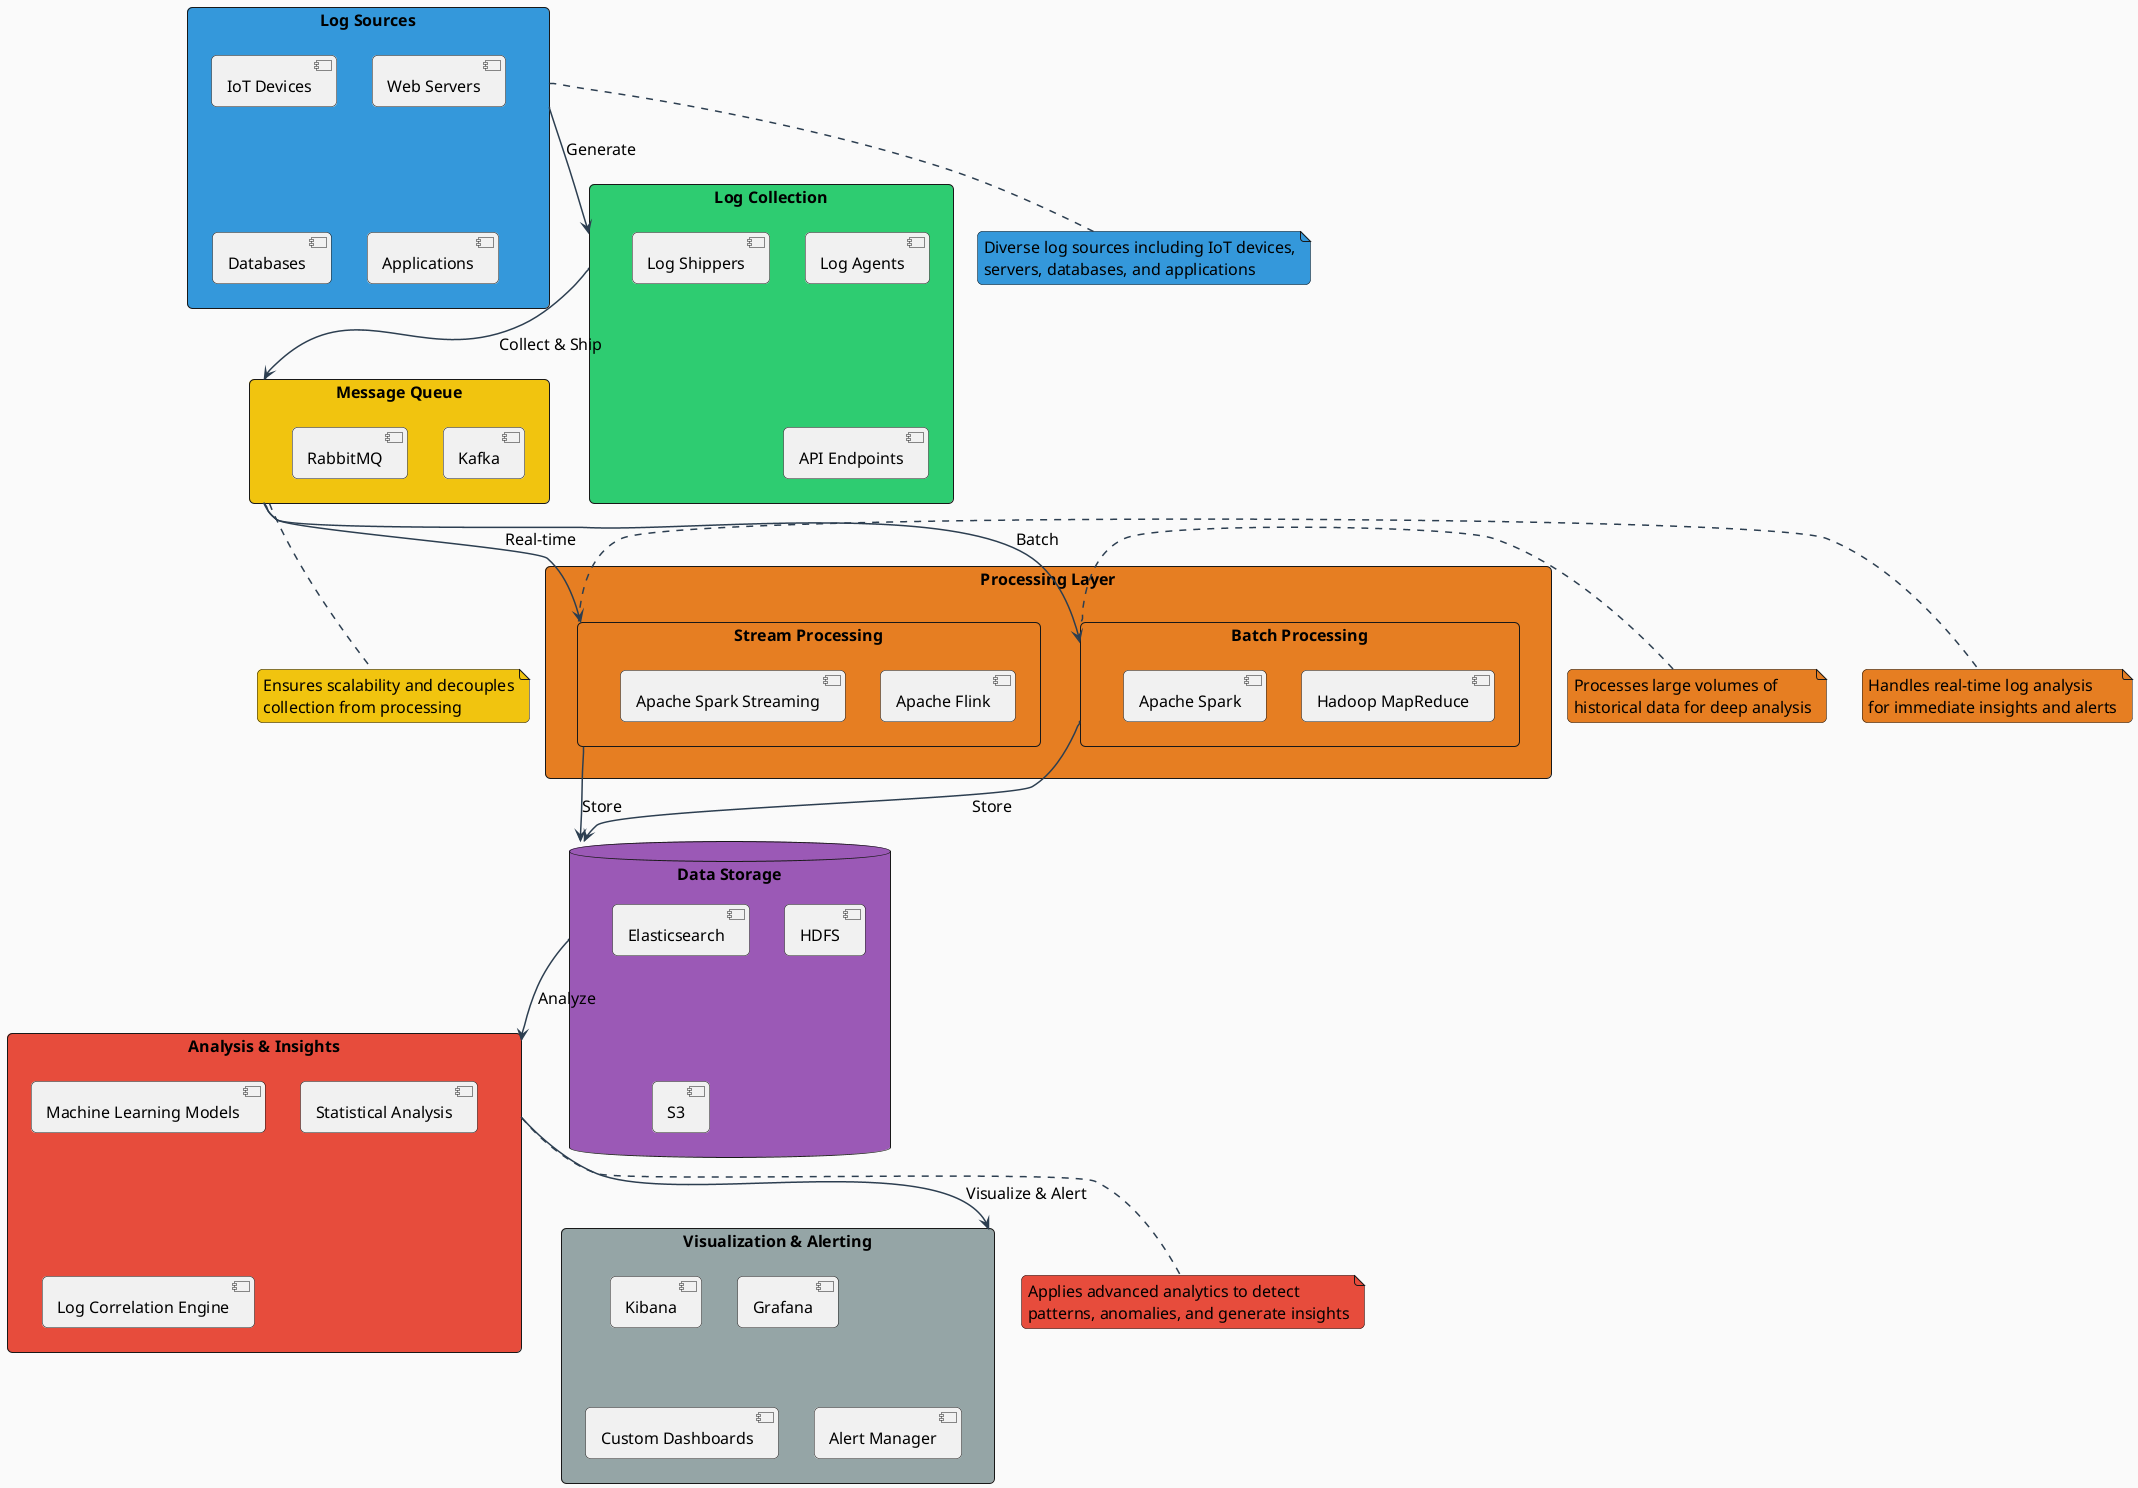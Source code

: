 @startuml Distributed Log Collection, Processing, and Analysis System

skinparam backgroundColor #FAFAFA
skinparam handwritten false
skinparam monochrome false
skinparam packageStyle rectangle
skinparam shadowing false
skinparam defaultFontName Arial
skinparam defaultFontSize 16
skinparam roundCorner 10
skinparam ArrowColor #2C3E50
skinparam ArrowThickness 1.5

rectangle "Log Sources" as Sources #3498DB {
    [IoT Devices]
    [Web Servers]
    [Databases]
    [Applications]
}

rectangle "Log Collection" as Collection #2ECC71 {
    [Log Agents]
    [Log Shippers]
    [API Endpoints]
}

rectangle "Message Queue" as Queue #F1C40F {
    [Kafka]
    [RabbitMQ]
}

rectangle "Processing Layer" as Processing #E67E22 {
    rectangle "Stream Processing" as StreamProcessing {
        [Apache Flink]
        [Apache Spark Streaming]
    }
    rectangle "Batch Processing" as BatchProcessing {
        [Hadoop MapReduce]
        [Apache Spark]
    }
}

database "Data Storage" as Storage #9B59B6 {
    [Elasticsearch]
    [HDFS]
    [S3]
}

rectangle "Analysis & Insights" as Analysis #E74C3C {
    [Machine Learning Models]
    [Statistical Analysis]
    [Log Correlation Engine]
}

rectangle "Visualization & Alerting" as Visualization #95A5A6 {
    [Kibana]
    [Grafana]
    [Custom Dashboards]
    [Alert Manager]
}

Sources --> Collection : Generate
Collection --> Queue : Collect & Ship
Queue --> StreamProcessing : Real-time
Queue --> BatchProcessing : Batch
StreamProcessing --> Storage : Store
BatchProcessing --> Storage : Store
Storage --> Analysis : Analyze
Analysis --> Visualization : Visualize & Alert

note bottom of Sources #3498DB
  Diverse log sources including IoT devices,
  servers, databases, and applications
end note

note bottom of Queue #F1C40F
  Ensures scalability and decouples
  collection from processing
end note

note right of StreamProcessing #E67E22
  Handles real-time log analysis
  for immediate insights and alerts
end note

note right of BatchProcessing #E67E22
  Processes large volumes of
  historical data for deep analysis
end note

note bottom of Analysis #E74C3C
  Applies advanced analytics to detect
  patterns, anomalies, and generate insights
end note

@enduml

